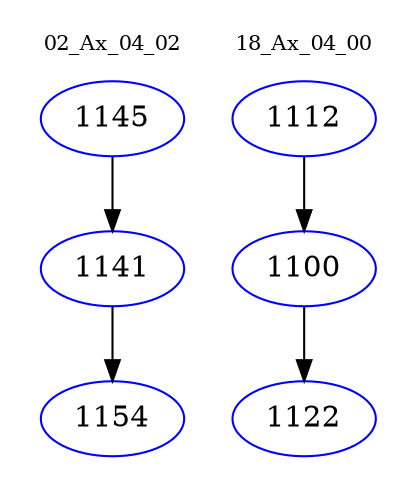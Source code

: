 digraph{
subgraph cluster_0 {
color = white
label = "02_Ax_04_02";
fontsize=10;
T0_1145 [label="1145", color="blue"]
T0_1145 -> T0_1141 [color="black"]
T0_1141 [label="1141", color="blue"]
T0_1141 -> T0_1154 [color="black"]
T0_1154 [label="1154", color="blue"]
}
subgraph cluster_1 {
color = white
label = "18_Ax_04_00";
fontsize=10;
T1_1112 [label="1112", color="blue"]
T1_1112 -> T1_1100 [color="black"]
T1_1100 [label="1100", color="blue"]
T1_1100 -> T1_1122 [color="black"]
T1_1122 [label="1122", color="blue"]
}
}
